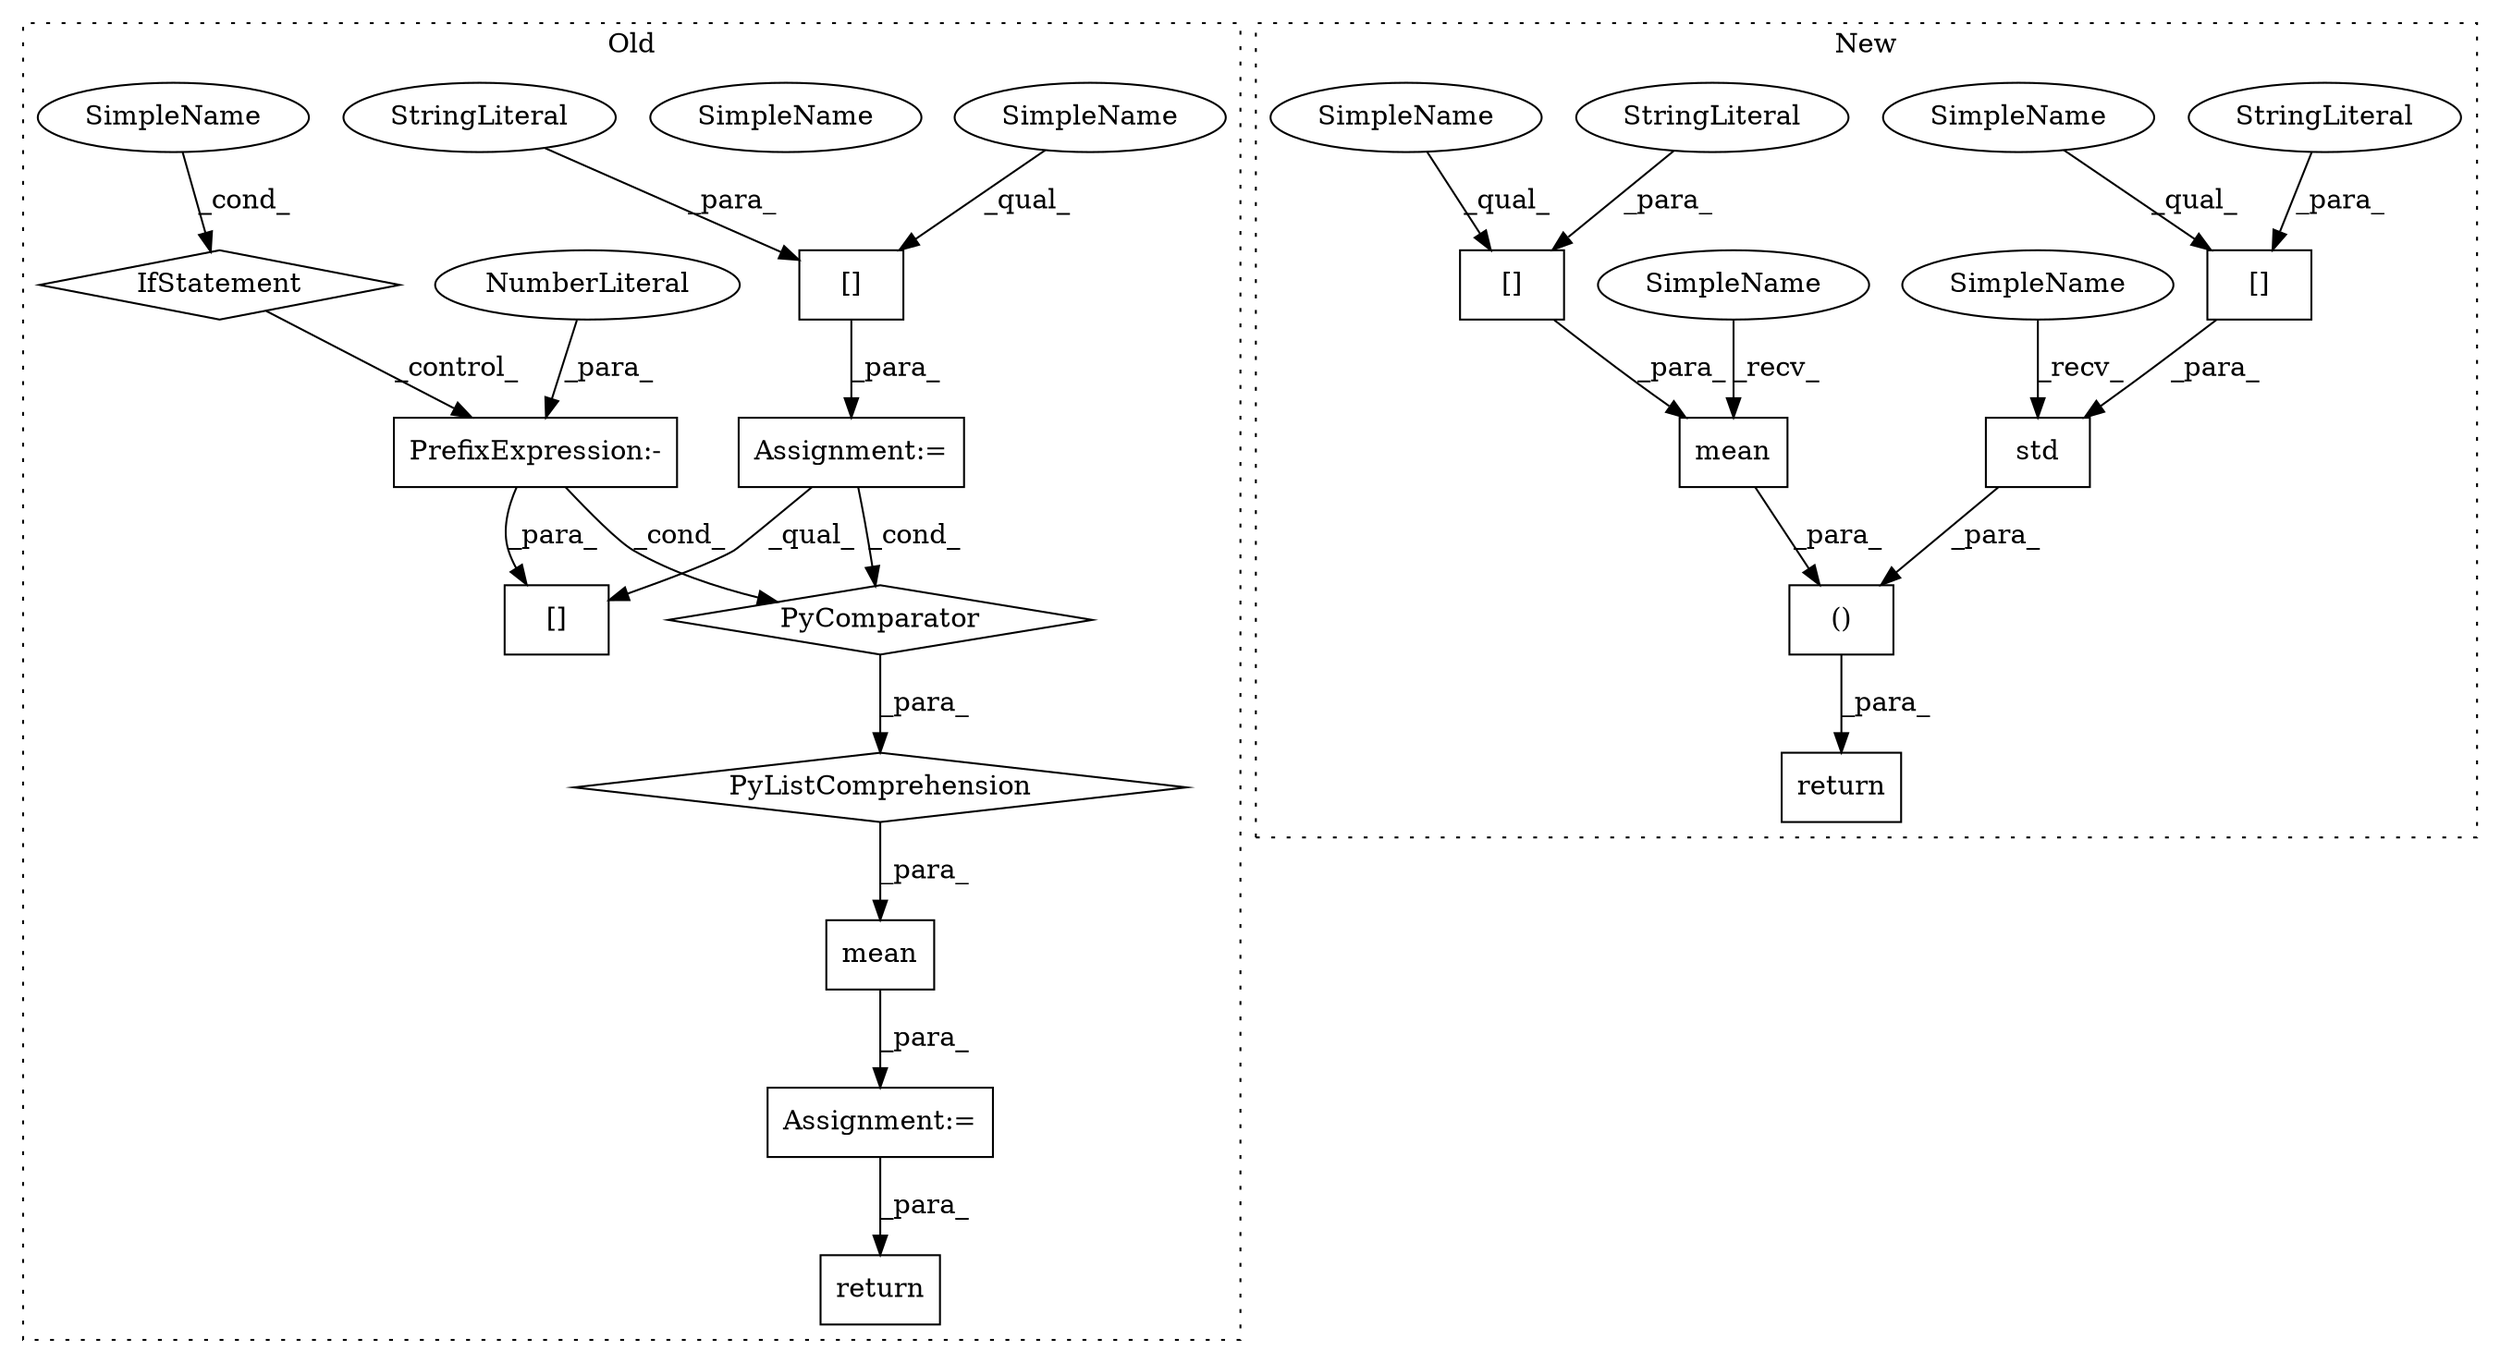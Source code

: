 digraph G {
subgraph cluster0 {
1 [label="PyComparator" a="113" s="3239" l="49" shape="diamond"];
4 [label="PyListComprehension" a="109" s="3170" l="126" shape="diamond"];
5 [label="Assignment:=" a="7" s="3239" l="49" shape="box"];
6 [label="[]" a="2" s="3170,3180" l="8,1" shape="box"];
9 [label="mean" a="32" s="3154,3296" l="16,-5" shape="box"];
10 [label="[]" a="2" s="3252,3278" l="8,1" shape="box"];
12 [label="StringLiteral" a="45" s="3260" l="18" shape="ellipse"];
15 [label="Assignment:=" a="7" s="3147" l="1" shape="box"];
16 [label="PrefixExpression:-" a="38" s="3178" l="1" shape="box"];
17 [label="NumberLiteral" a="34" s="3179" l="1" shape="ellipse"];
18 [label="SimpleName" a="42" s="3283" l="5" shape="ellipse"];
19 [label="IfStatement" a="25" s="3239" l="49" shape="diamond"];
21 [label="return" a="41" s="3297" l="7" shape="box"];
22 [label="SimpleName" a="42" s="3252" l="7" shape="ellipse"];
27 [label="SimpleName" a="42" s="3283" l="5" shape="ellipse"];
label = "Old";
style="dotted";
}
subgraph cluster1 {
2 [label="std" a="32" s="3168,3190" l="4,1" shape="box"];
3 [label="mean" a="32" s="3125,3148" l="5,1" shape="box"];
7 [label="()" a="106" s="3119" l="72" shape="box"];
8 [label="[]" a="2" s="3172,3189" l="8,1" shape="box"];
11 [label="[]" a="2" s="3130,3147" l="8,1" shape="box"];
13 [label="StringLiteral" a="45" s="3138" l="9" shape="ellipse"];
14 [label="StringLiteral" a="45" s="3180" l="9" shape="ellipse"];
20 [label="return" a="41" s="3107" l="12" shape="box"];
23 [label="SimpleName" a="42" s="3172" l="7" shape="ellipse"];
24 [label="SimpleName" a="42" s="3130" l="7" shape="ellipse"];
25 [label="SimpleName" a="42" s="3162" l="5" shape="ellipse"];
26 [label="SimpleName" a="42" s="3119" l="5" shape="ellipse"];
label = "New";
style="dotted";
}
1 -> 4 [label="_para_"];
2 -> 7 [label="_para_"];
3 -> 7 [label="_para_"];
4 -> 9 [label="_para_"];
5 -> 6 [label="_qual_"];
5 -> 1 [label="_cond_"];
7 -> 20 [label="_para_"];
8 -> 2 [label="_para_"];
9 -> 15 [label="_para_"];
10 -> 5 [label="_para_"];
11 -> 3 [label="_para_"];
12 -> 10 [label="_para_"];
13 -> 11 [label="_para_"];
14 -> 8 [label="_para_"];
15 -> 21 [label="_para_"];
16 -> 6 [label="_para_"];
16 -> 1 [label="_cond_"];
17 -> 16 [label="_para_"];
19 -> 16 [label="_control_"];
22 -> 10 [label="_qual_"];
23 -> 8 [label="_qual_"];
24 -> 11 [label="_qual_"];
25 -> 2 [label="_recv_"];
26 -> 3 [label="_recv_"];
27 -> 19 [label="_cond_"];
}